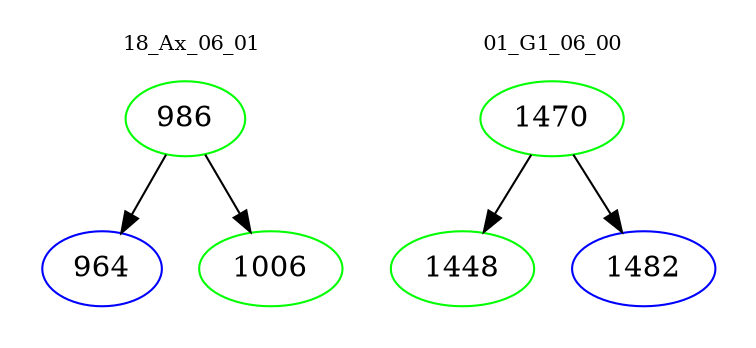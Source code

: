 digraph{
subgraph cluster_0 {
color = white
label = "18_Ax_06_01";
fontsize=10;
T0_986 [label="986", color="green"]
T0_986 -> T0_964 [color="black"]
T0_964 [label="964", color="blue"]
T0_986 -> T0_1006 [color="black"]
T0_1006 [label="1006", color="green"]
}
subgraph cluster_1 {
color = white
label = "01_G1_06_00";
fontsize=10;
T1_1470 [label="1470", color="green"]
T1_1470 -> T1_1448 [color="black"]
T1_1448 [label="1448", color="green"]
T1_1470 -> T1_1482 [color="black"]
T1_1482 [label="1482", color="blue"]
}
}
